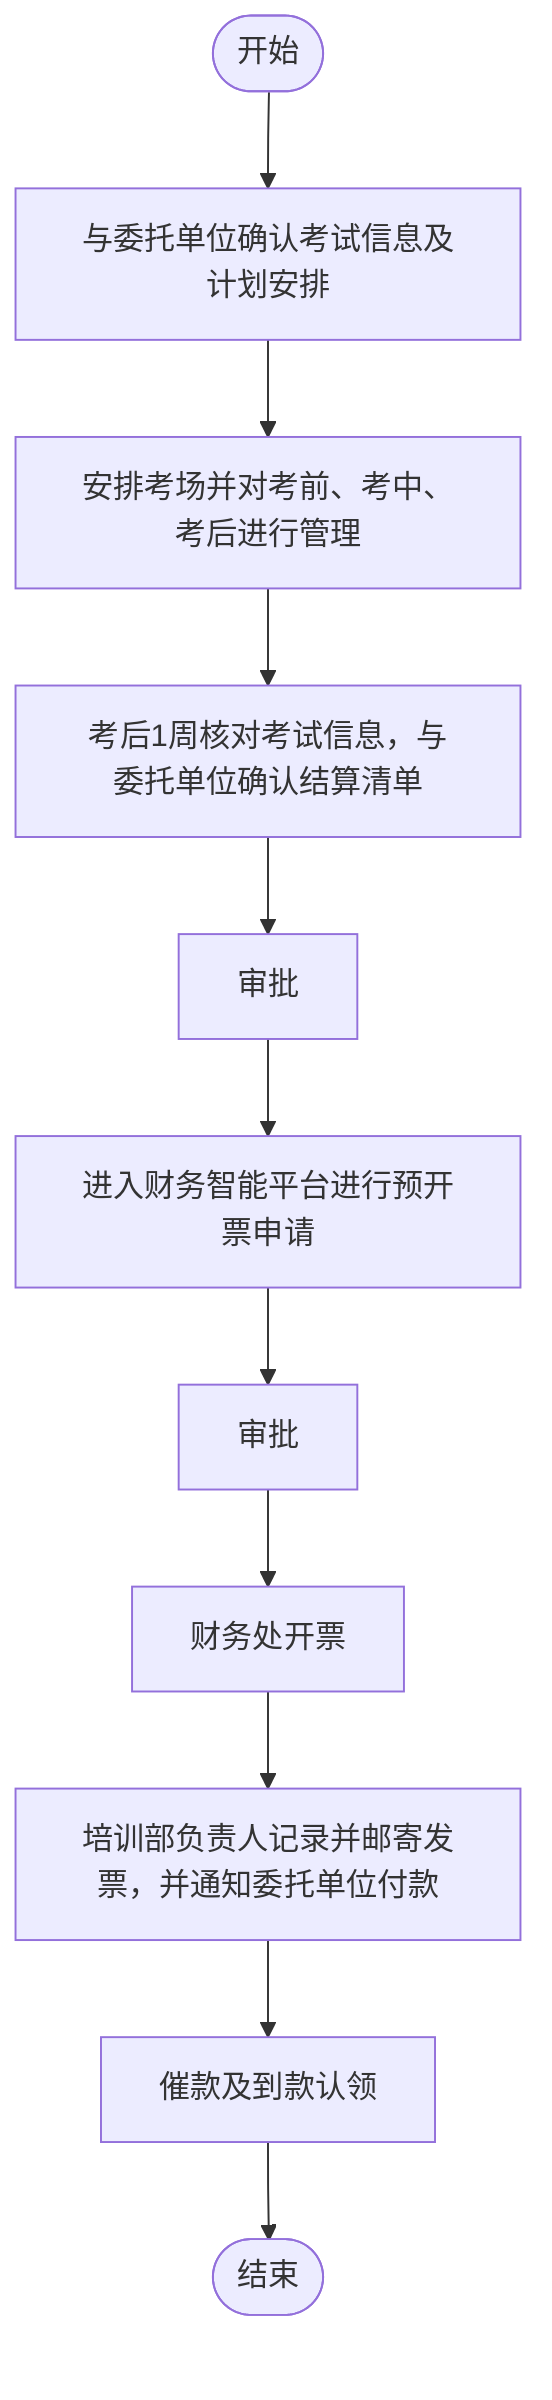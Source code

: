 flowchart TD
    Start(["开始"]) --> ConfirmInfo["与委托单位确认考试信息及计划安排"]
    ConfirmInfo --> ManageExam["安排考场并对考前、考中、考后进行管理"]
    ManageExam --> VerifySettlement["考后1周核对考试信息，与委托单位确认结算清单"]
    VerifySettlement --> Approve1["审批"]
    Approve1 --> ApplyInvoice["进入财务智能平台进行预开票申请"]
    ApplyInvoice --> Approve2["审批"]
    Approve2 --> IssueInvoice["财务处开票"]
    IssueInvoice --> RecordMail["培训部负责人记录并邮寄发票，并通知委托单位付款"]
    RecordMail --> CollectPayment["催款及到款认领"]
    CollectPayment --> End(["结束"])
